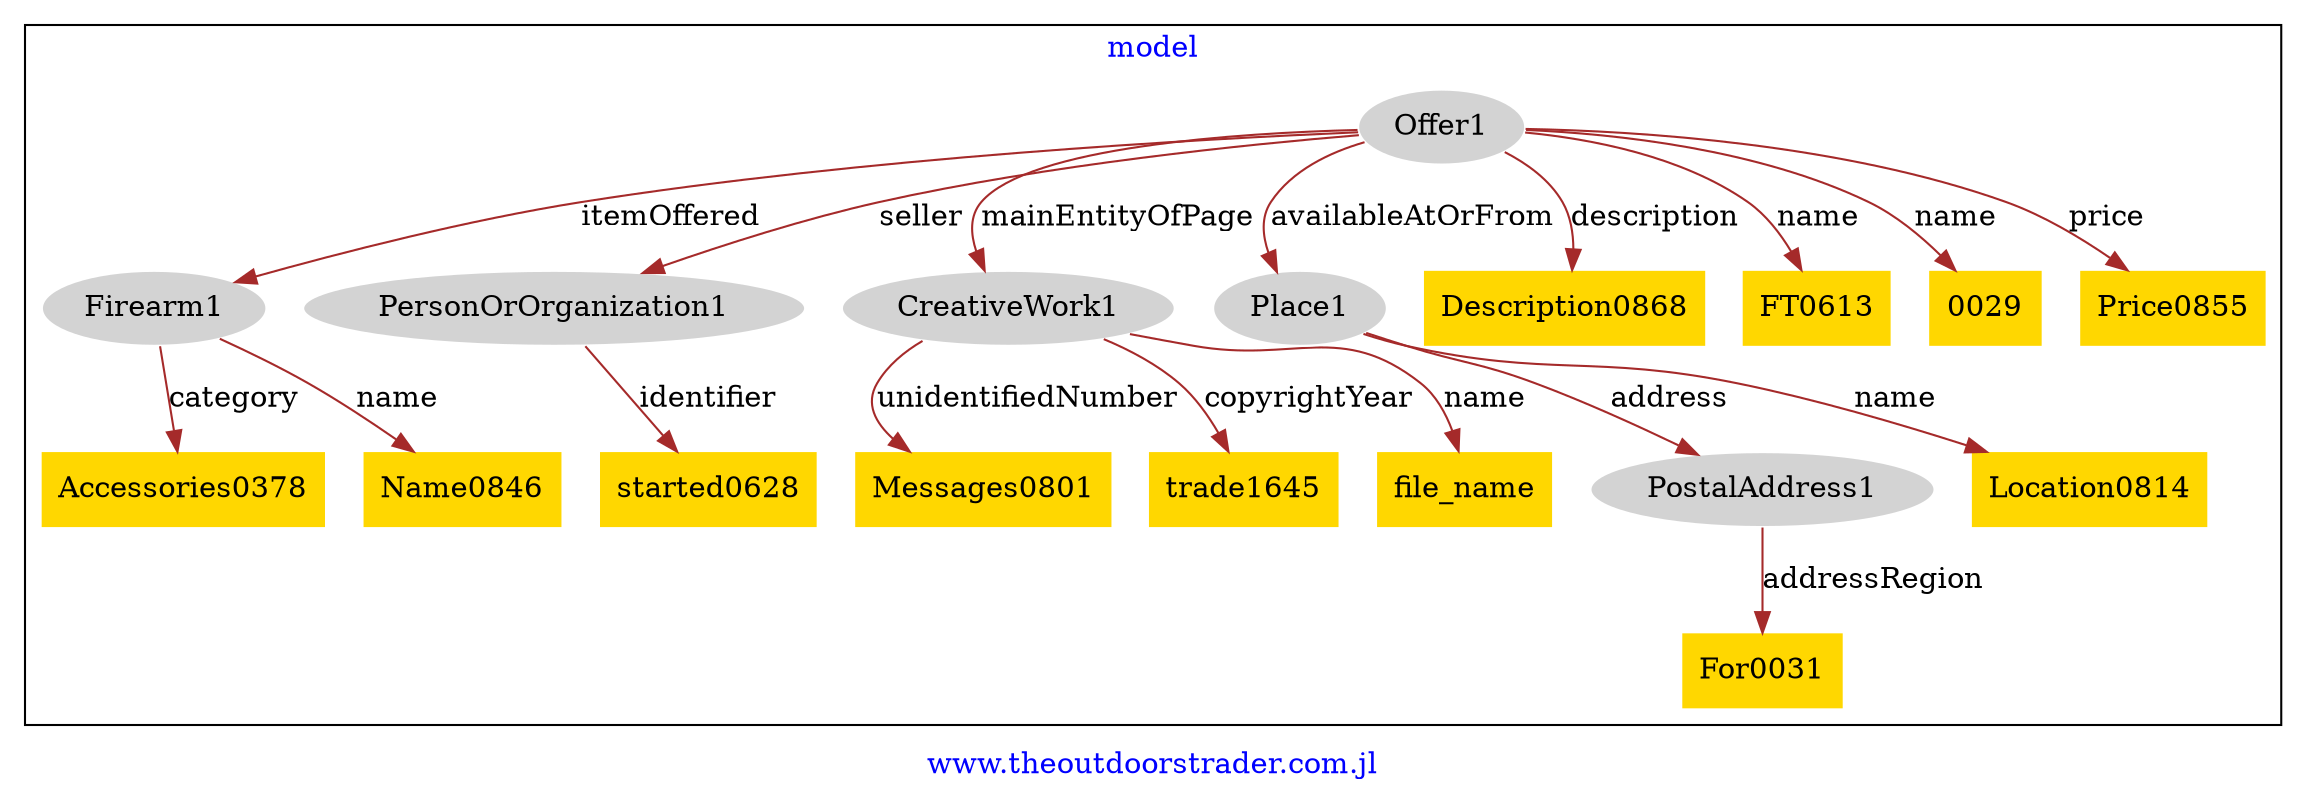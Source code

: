 digraph n0 {
fontcolor="blue"
remincross="true"
label="www.theoutdoorstrader.com.jl"
subgraph cluster {
label="model"
n2[style="filled",color="white",fillcolor="lightgray",label="Firearm1"];
n3[shape="plaintext",style="filled",fillcolor="gold",label="Accessories0378"];
n4[shape="plaintext",style="filled",fillcolor="gold",label="Name0846"];
n5[style="filled",color="white",fillcolor="lightgray",label="PersonOrOrganization1"];
n6[shape="plaintext",style="filled",fillcolor="gold",label="started0628"];
n7[style="filled",color="white",fillcolor="lightgray",label="CreativeWork1"];
n8[shape="plaintext",style="filled",fillcolor="gold",label="Messages0801"];
n9[shape="plaintext",style="filled",fillcolor="gold",label="trade1645"];
n10[shape="plaintext",style="filled",fillcolor="gold",label="file_name"];
n11[style="filled",color="white",fillcolor="lightgray",label="Offer1"];
n12[style="filled",color="white",fillcolor="lightgray",label="Place1"];
n13[shape="plaintext",style="filled",fillcolor="gold",label="Description0868"];
n14[shape="plaintext",style="filled",fillcolor="gold",label="FT0613"];
n15[shape="plaintext",style="filled",fillcolor="gold",label="0029"];
n16[shape="plaintext",style="filled",fillcolor="gold",label="Price0855"];
n17[style="filled",color="white",fillcolor="lightgray",label="PostalAddress1"];
n18[shape="plaintext",style="filled",fillcolor="gold",label="Location0814"];
n19[shape="plaintext",style="filled",fillcolor="gold",label="For0031"];
}
n2 -> n3[color="brown",fontcolor="black",label="category"]
n2 -> n4[color="brown",fontcolor="black",label="name"]
n5 -> n6[color="brown",fontcolor="black",label="identifier"]
n7 -> n8[color="brown",fontcolor="black",label="unidentifiedNumber"]
n7 -> n9[color="brown",fontcolor="black",label="copyrightYear"]
n7 -> n10[color="brown",fontcolor="black",label="name"]
n11 -> n12[color="brown",fontcolor="black",label="availableAtOrFrom"]
n11 -> n13[color="brown",fontcolor="black",label="description"]
n11 -> n2[color="brown",fontcolor="black",label="itemOffered"]
n11 -> n7[color="brown",fontcolor="black",label="mainEntityOfPage"]
n11 -> n14[color="brown",fontcolor="black",label="name"]
n11 -> n15[color="brown",fontcolor="black",label="name"]
n11 -> n16[color="brown",fontcolor="black",label="price"]
n11 -> n5[color="brown",fontcolor="black",label="seller"]
n12 -> n17[color="brown",fontcolor="black",label="address"]
n12 -> n18[color="brown",fontcolor="black",label="name"]
n17 -> n19[color="brown",fontcolor="black",label="addressRegion"]
}
